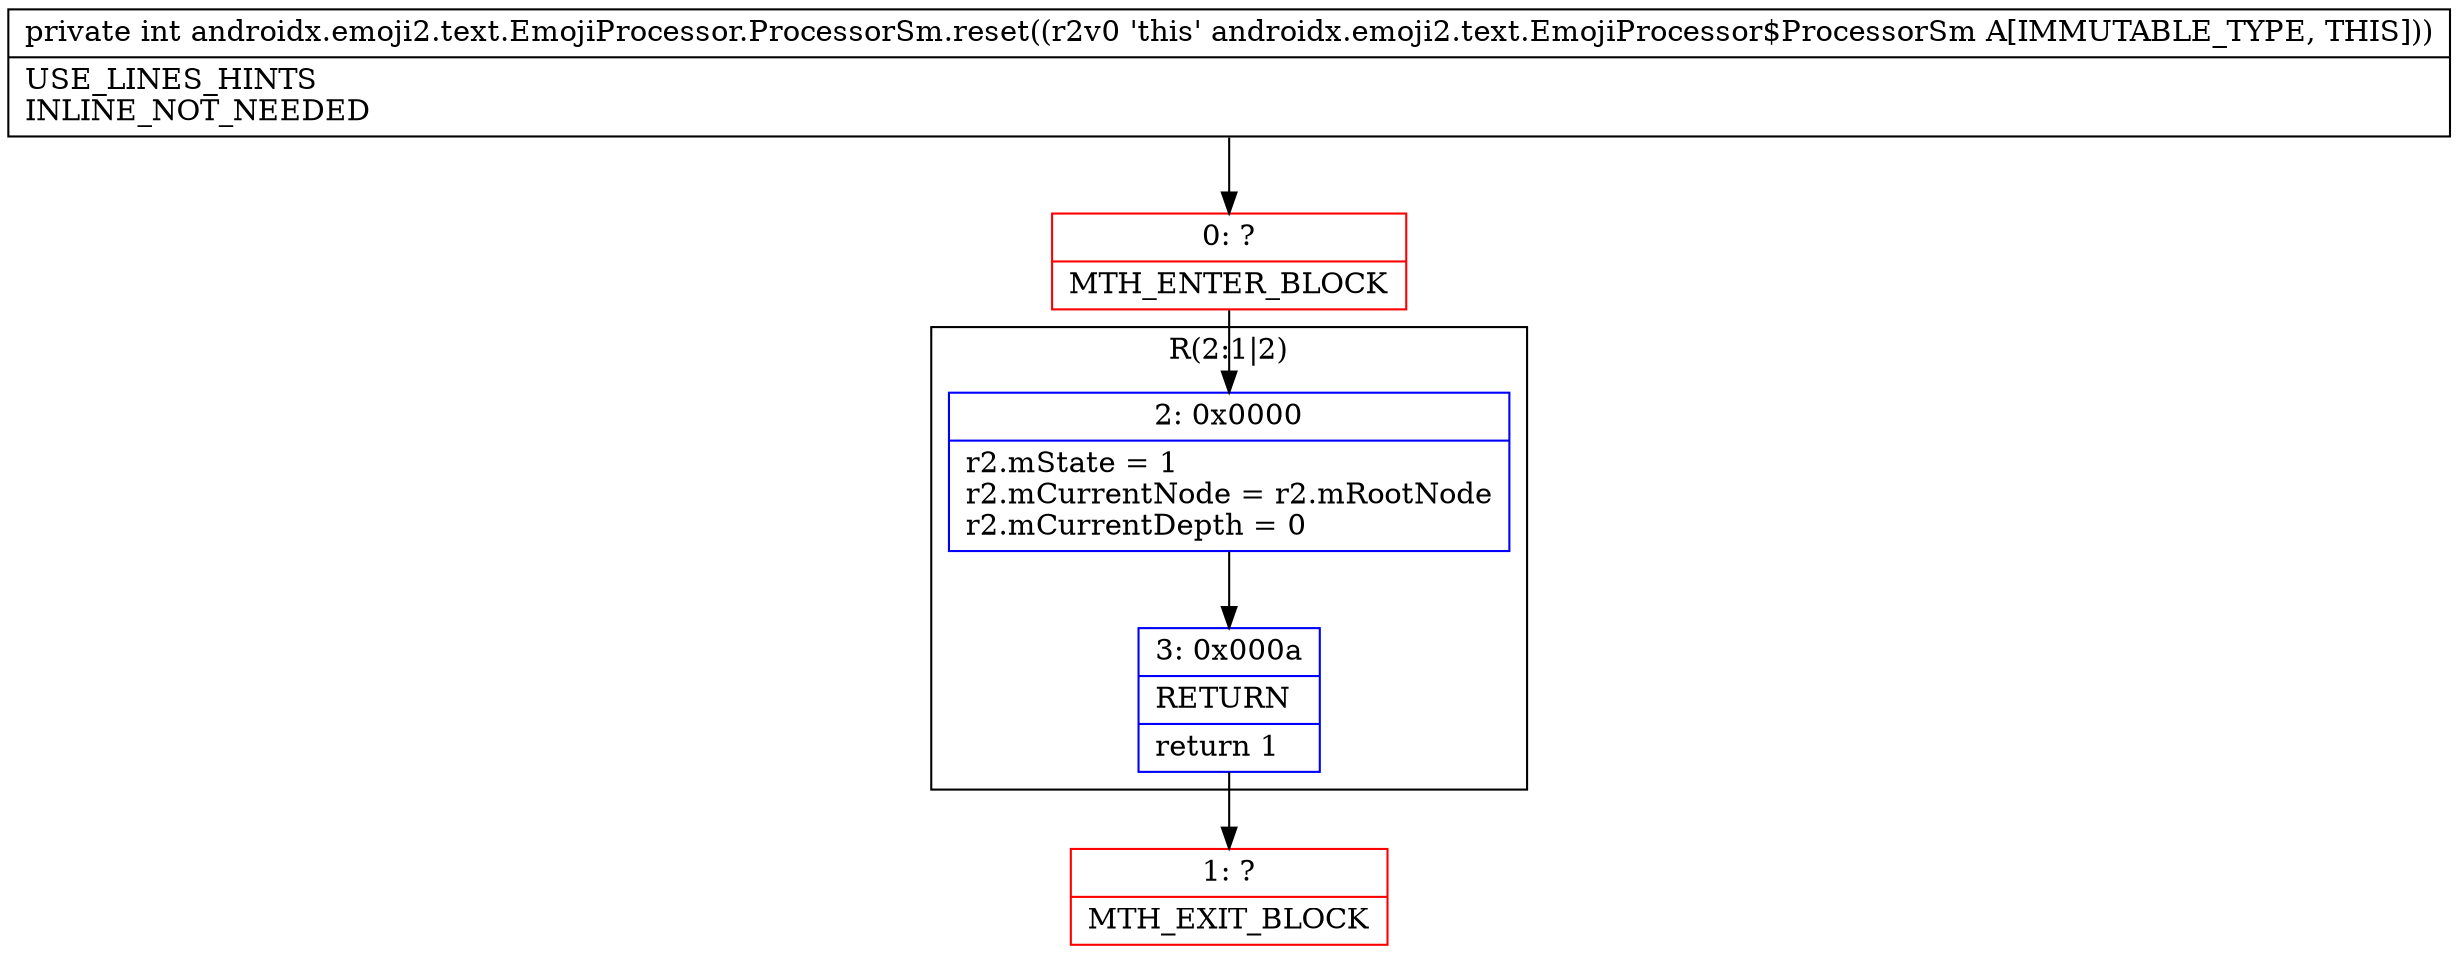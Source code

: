 digraph "CFG forandroidx.emoji2.text.EmojiProcessor.ProcessorSm.reset()I" {
subgraph cluster_Region_253548601 {
label = "R(2:1|2)";
node [shape=record,color=blue];
Node_2 [shape=record,label="{2\:\ 0x0000|r2.mState = 1\lr2.mCurrentNode = r2.mRootNode\lr2.mCurrentDepth = 0\l}"];
Node_3 [shape=record,label="{3\:\ 0x000a|RETURN\l|return 1\l}"];
}
Node_0 [shape=record,color=red,label="{0\:\ ?|MTH_ENTER_BLOCK\l}"];
Node_1 [shape=record,color=red,label="{1\:\ ?|MTH_EXIT_BLOCK\l}"];
MethodNode[shape=record,label="{private int androidx.emoji2.text.EmojiProcessor.ProcessorSm.reset((r2v0 'this' androidx.emoji2.text.EmojiProcessor$ProcessorSm A[IMMUTABLE_TYPE, THIS]))  | USE_LINES_HINTS\lINLINE_NOT_NEEDED\l}"];
MethodNode -> Node_0;Node_2 -> Node_3;
Node_3 -> Node_1;
Node_0 -> Node_2;
}

